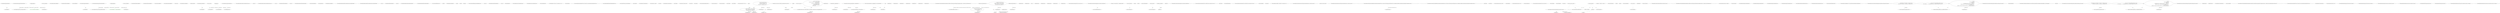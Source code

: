 digraph  {
d34 [cluster="CommandLine.TokenError.GetHashCode()", color=green, community=0, label="return new { this.Tag, this.Token }.GetHashCode();", prediction=0, span="164-164"];
d87 [label="CommandLine.TokenError", span=""];
d33 [cluster="CommandLine.TokenError.GetHashCode()", label="Entry CommandLine.TokenError.GetHashCode()", span="162-162"];
d35 [cluster="CommandLine.TokenError.GetHashCode()", label="Exit CommandLine.TokenError.GetHashCode()", span="162-162"];
d36 [cluster="object.GetHashCode()", label="Entry object.GetHashCode()", span="0-0"];
d55 [cluster="CommandLine.NamedError.GetHashCode()", color=green, community=0, label="return this.Tag.GetHashCode() ^ this.NameInfo.GetHashCode();", prediction=1, span="237-237"];
d88 [label="CommandLine.NamedError", span=""];
d54 [cluster="CommandLine.NamedError.GetHashCode()", label="Entry CommandLine.NamedError.GetHashCode()", span="235-235"];
d56 [cluster="CommandLine.NamedError.GetHashCode()", label="Exit CommandLine.NamedError.GetHashCode()", span="235-235"];
d14 [cluster="System.Enum.GetHashCode()", label="Entry System.Enum.GetHashCode()", span="0-0"];
d57 [cluster="CommandLine.NameInfo.GetHashCode()", label="Entry CommandLine.NameInfo.GetHashCode()", span="98-98"];
d23 [cluster="CommandLine.TokenError.TokenError(CommandLine.ErrorType, string)", label="this.token = token", span="131-131"];
d29 [cluster="CommandLine.TokenError.Equals(object)", label="return this.Equals(other);", span="152-152"];
d30 [cluster="CommandLine.TokenError.Equals(object)", label="return base.Equals(obj);", span="155-155"];
d39 [cluster="CommandLine.TokenError.Equals(CommandLine.TokenError)", label="return this.Tag.Equals(other.Tag) && this.Token.Equals(other.Token);", span="179-179"];
d11 [cluster="CommandLine.Error.GetHashCode()", label="Entry CommandLine.Error.GetHashCode()", span="98-98"];
d45 [cluster="CommandLine.NamedError.NamedError(CommandLine.ErrorType, CommandLine.NameInfo)", label="this.nameInfo = nameInfo", span="204-204"];
d50 [cluster="CommandLine.NamedError.Equals(object)", label="return this.Equals(other);", span="225-225"];
d51 [cluster="CommandLine.NamedError.Equals(object)", label="return base.Equals(obj);", span="228-228"];
d60 [cluster="CommandLine.NamedError.Equals(CommandLine.NamedError)", label="return this.Tag.Equals(other.Tag) && this.NameInfo.Equals(other.NameInfo);", span="252-252"];
d12 [cluster="CommandLine.Error.GetHashCode()", label="return this.Tag.GetHashCode();", span="100-100"];
d20 [cluster="CommandLine.TokenError.TokenError(CommandLine.ErrorType, string)", label="Entry CommandLine.TokenError.TokenError(CommandLine.ErrorType, string)", span="126-126"];
d21 [cluster="CommandLine.TokenError.TokenError(CommandLine.ErrorType, string)", label="token == null", span="129-129"];
d24 [cluster="CommandLine.TokenError.TokenError(CommandLine.ErrorType, string)", label="Exit CommandLine.TokenError.TokenError(CommandLine.ErrorType, string)", span="126-126"];
d27 [cluster="CommandLine.TokenError.Equals(object)", label="var other = obj as TokenError", span="149-149"];
d28 [cluster="CommandLine.TokenError.Equals(object)", label="other != null", span="150-150"];
d31 [cluster="CommandLine.TokenError.Equals(object)", label="Exit CommandLine.TokenError.Equals(object)", span="147-147"];
d32 [cluster="CommandLine.TokenError.Equals(CommandLine.TokenError)", label="Entry CommandLine.TokenError.Equals(CommandLine.TokenError)", span="172-172"];
d26 [cluster="CommandLine.TokenError.Equals(object)", label="Entry CommandLine.TokenError.Equals(object)", span="147-147"];
d3 [cluster="CommandLine.Error.Equals(object)", label="Entry CommandLine.Error.Equals(object)", span="83-83"];
d37 [cluster="CommandLine.TokenError.Equals(CommandLine.TokenError)", label="other == null", span="174-174"];
d40 [cluster="CommandLine.TokenError.Equals(CommandLine.TokenError)", label="Exit CommandLine.TokenError.Equals(CommandLine.TokenError)", span="172-172"];
d19 [cluster="System.Enum.Equals(object)", label="Entry System.Enum.Equals(object)", span="0-0"];
d41 [cluster="string.Equals(string)", label="Entry string.Equals(string)", span="0-0"];
d13 [cluster="CommandLine.Error.GetHashCode()", label="Exit CommandLine.Error.GetHashCode()", span="98-98"];
d44 [cluster="CommandLine.NamedError.NamedError(CommandLine.ErrorType, CommandLine.NameInfo)", label="Entry CommandLine.NamedError.NamedError(CommandLine.ErrorType, CommandLine.NameInfo)", span="201-201"];
d46 [cluster="CommandLine.NamedError.NamedError(CommandLine.ErrorType, CommandLine.NameInfo)", label="Exit CommandLine.NamedError.NamedError(CommandLine.ErrorType, CommandLine.NameInfo)", span="201-201"];
d48 [cluster="CommandLine.NamedError.Equals(object)", label="var other = obj as NamedError", span="222-222"];
d49 [cluster="CommandLine.NamedError.Equals(object)", label="other != null", span="223-223"];
d52 [cluster="CommandLine.NamedError.Equals(object)", label="Exit CommandLine.NamedError.Equals(object)", span="220-220"];
d53 [cluster="CommandLine.NamedError.Equals(CommandLine.NamedError)", label="Entry CommandLine.NamedError.Equals(CommandLine.NamedError)", span="245-245"];
d47 [cluster="CommandLine.NamedError.Equals(object)", label="Entry CommandLine.NamedError.Equals(object)", span="220-220"];
d58 [cluster="CommandLine.NamedError.Equals(CommandLine.NamedError)", label="other == null", span="247-247"];
d61 [cluster="CommandLine.NamedError.Equals(CommandLine.NamedError)", label="Exit CommandLine.NamedError.Equals(CommandLine.NamedError)", span="245-245"];
d62 [cluster="CommandLine.NameInfo.Equals(CommandLine.NameInfo)", label="Entry CommandLine.NameInfo.Equals(CommandLine.NameInfo)", span="108-108"];
d86 [label="CommandLine.Error", span=""];
d22 [cluster="CommandLine.TokenError.TokenError(CommandLine.ErrorType, string)", label="throw new ArgumentNullException(''token'');", span="129-129"];
d16 [cluster="CommandLine.Error.Equals(CommandLine.Error)", label="return false;", span="112-112"];
d8 [cluster="CommandLine.Error.Equals(object)", label="Exit CommandLine.Error.Equals(object)", span="83-83"];
d4 [cluster="CommandLine.Error.Equals(object)", label="var other = obj as Error", span="85-85"];
d7 [cluster="CommandLine.Error.Equals(object)", label="return base.Equals(obj);", span="91-91"];
d9 [cluster="CommandLine.Error.Equals(CommandLine.Error)", label="Entry CommandLine.Error.Equals(CommandLine.Error)", span="108-108"];
d38 [cluster="CommandLine.TokenError.Equals(CommandLine.TokenError)", label="return false;", span="176-176"];
d17 [cluster="CommandLine.Error.Equals(CommandLine.Error)", label="return this.Tag.Equals(other.Tag);", span="115-115"];
d59 [cluster="CommandLine.NamedError.Equals(CommandLine.NamedError)", label="return false;", span="249-249"];
d1 [cluster="CommandLine.Error.Error(CommandLine.ErrorType)", label="this.tag = tag", span="67-67"];
d6 [cluster="CommandLine.Error.Equals(object)", label="return this.Equals(other);", span="88-88"];
d25 [cluster="System.ArgumentNullException.ArgumentNullException(string)", label="Entry System.ArgumentNullException.ArgumentNullException(string)", span="0-0"];
d15 [cluster="CommandLine.Error.Equals(CommandLine.Error)", label="other == null", span="110-110"];
d18 [cluster="CommandLine.Error.Equals(CommandLine.Error)", label="Exit CommandLine.Error.Equals(CommandLine.Error)", span="108-108"];
d5 [cluster="CommandLine.Error.Equals(object)", label="other != null", span="86-86"];
d10 [cluster="object.Equals(object)", label="Entry object.Equals(object)", span="0-0"];
d0 [cluster="CommandLine.Error.Error(CommandLine.ErrorType)", label="Entry CommandLine.Error.Error(CommandLine.ErrorType)", span="65-65"];
d2 [cluster="CommandLine.Error.Error(CommandLine.ErrorType)", label="Exit CommandLine.Error.Error(CommandLine.ErrorType)", span="65-65"];
m0_130 [cluster="string.Split(params char[])", file="NameInfo.cs", label="Entry string.Split(params char[])", span="0-0"];
m0_62 [cluster="CSharpx.Maybe<T1>.Return<T1, T2>(System.Func<T1, T2>, T2)", file="NameInfo.cs", label="Entry CSharpx.Maybe<T1>.Return<T1, T2>(System.Func<T1, T2>, T2)", span="126-126"];
m0_14 [cluster="Unk.nameLookup", file="NameInfo.cs", label="Entry Unk.nameLookup", span=""];
m0_75 [cluster="System.Collections.Generic.IEnumerable<TSource>.Concat<TSource>(System.Collections.Generic.IEnumerable<TSource>)", file="NameInfo.cs", label="Entry System.Collections.Generic.IEnumerable<TSource>.Concat<TSource>(System.Collections.Generic.IEnumerable<TSource>)", span="0-0"];
m0_128 [cluster="CommandLine.BadFormatTokenError.BadFormatTokenError(string)", file="NameInfo.cs", label="Entry CommandLine.BadFormatTokenError.BadFormatTokenError(string)", span="196-196"];
m0_8 [cluster="string.StartsWith(string, System.StringComparison)", file="NameInfo.cs", label="Entry string.StartsWith(string, System.StringComparison)", span="0-0"];
m0_56 [cluster="Unk.SkipWhile", file="NameInfo.cs", label="Entry Unk.SkipWhile", span=""];
m0_108 [cluster="CommandLine.Core.Token.Name(string)", file="NameInfo.cs", label="Entry CommandLine.Core.Token.Name(string)", span="19-19"];
m0_129 [cluster="System.Action<T>.Invoke(T)", file="NameInfo.cs", label="Entry System.Action<T>.Invoke(T)", span="0-0"];
m0_30 [cluster="Unk.Any", file="NameInfo.cs", label="Entry Unk.Any", span=""];
m0_9 [cluster="CommandLine.Core.Token.Value(string)", file="NameInfo.cs", label="Entry CommandLine.Core.Token.Value(string)", span="24-24"];
m0_13 [cluster="Unk.IsName", file="NameInfo.cs", label="Entry Unk.IsName", span=""];
m0_32 [cluster="System.Func<T, TResult>.Invoke(T)", file="NameInfo.cs", label="Entry System.Func<T, TResult>.Invoke(T)", span="0-0"];
m0_15 [cluster="Unk.Where", file="NameInfo.cs", label="Entry Unk.Where", span=""];
m0_18 [cluster="Unk.Create", file="NameInfo.cs", label="Entry Unk.Create", span=""];
m0_74 [cluster="System.Linq.Enumerable.Empty<TResult>()", file="NameInfo.cs", label="Entry System.Linq.Enumerable.Empty<TResult>()", span="0-0"];
m0_109 [cluster="string.Substring(int, int)", file="NameInfo.cs", label="Entry string.Substring(int, int)", span="0-0"];
m0_110 [cluster="string.String(char, int)", file="NameInfo.cs", label="Entry string.String(char, int)", span="0-0"];
m0_22 [cluster="Unk.Contains", file="NameInfo.cs", label="Entry Unk.Contains", span=""];
m0_73 [cluster="Unk.ToMaybe", file="NameInfo.cs", label="Entry Unk.ToMaybe", span=""];
m0_61 [cluster="System.Tuple.Create<T1, T2>(T1, T2)", file="NameInfo.cs", label="Entry System.Tuple.Create<T1, T2>(T1, T2)", span="0-0"];
m0_80 [cluster="lambda expression", file="NameInfo.cs", label="Entry lambda expression", span="56-56"];
m0_20 [cluster="lambda expression", file="NameInfo.cs", label="!unkTokens.Contains(x)", span="29-29"];
m0_19 [cluster="lambda expression", file="NameInfo.cs", label="Entry lambda expression", span="29-29"];
m0_21 [cluster="lambda expression", file="NameInfo.cs", label="Exit lambda expression", span="29-29"];
m0_37 [cluster="lambda expression", file="NameInfo.cs", label="Entry lambda expression", span="36-36"];
m0_41 [cluster="lambda expression", file="NameInfo.cs", label="Entry lambda expression", span="38-38"];
m0_44 [cluster="lambda expression", file="NameInfo.cs", label="Entry lambda expression", span="39-39"];
m0_48 [cluster="lambda expression", file="NameInfo.cs", label="tokens.Concat(values)", span="40-40"];
m0_47 [cluster="lambda expression", file="NameInfo.cs", label="Entry lambda expression", span="40-40"];
m0_38 [cluster="lambda expression", file="NameInfo.cs", label="arg.EqualsOrdinal(''--'')", span="36-36"];
m0_39 [cluster="lambda expression", file="NameInfo.cs", label="Exit lambda expression", span="36-36"];
m0_42 [cluster="lambda expression", file="NameInfo.cs", label="!arg.EqualsOrdinal(''--'')", span="38-38"];
m0_43 [cluster="lambda expression", file="NameInfo.cs", label="Exit lambda expression", span="38-38"];
m0_45 [cluster="lambda expression", file="NameInfo.cs", label="!arg.EqualsOrdinal(''--'')", span="39-39"];
m0_46 [cluster="lambda expression", file="NameInfo.cs", label="Exit lambda expression", span="39-39"];
m0_49 [cluster="lambda expression", file="NameInfo.cs", label="Exit lambda expression", span="40-40"];
m0_59 [cluster="lambda expression", file="NameInfo.cs", label="optionSequenceWithSeparatorLookup(t.Text)\r\n                    .Return(sep => Tuple.Create(i + 1, sep),\r\n                        Tuple.Create(-1, '\0'))", span="50-52"];
m0_58 [cluster="lambda expression", file="NameInfo.cs", label="Entry lambda expression", span="49-52"];
m0_66 [cluster="lambda expression", file="NameInfo.cs", label="Entry lambda expression", span="52-52"];
m0_70 [cluster="lambda expression", file="NameInfo.cs", label="replaces.FirstOrDefault(x => x.Item1 == i).ToMaybe()\r\n                            .Return(r => t.Text.Split(r.Item2).Select(Token.Value),\r\n                                Enumerable.Empty<Token>().Concat(new[]{ t }))", span="55-57"];
m0_69 [cluster="lambda expression", file="NameInfo.cs", label="Entry lambda expression", span="54-57"];
m0_84 [cluster="lambda expression", file="NameInfo.cs", label="Entry lambda expression", span="59-59"];
m0_64 [cluster="lambda expression", file="NameInfo.cs", label="Tuple.Create(i + 1, sep)", span="51-51"];
m0_60 [cluster="lambda expression", file="NameInfo.cs", label="Exit lambda expression", span="49-52"];
m0_63 [cluster="lambda expression", file="NameInfo.cs", label="Entry lambda expression", span="51-51"];
m0_65 [cluster="lambda expression", file="NameInfo.cs", label="Exit lambda expression", span="51-51"];
m0_67 [cluster="lambda expression", file="NameInfo.cs", label="x.Item1 < 0", span="52-52"];
m0_68 [cluster="lambda expression", file="NameInfo.cs", label="Exit lambda expression", span="52-52"];
m0_78 [cluster="lambda expression", file="NameInfo.cs", label="x.Item1 == i", span="55-55"];
m0_81 [cluster="lambda expression", file="NameInfo.cs", label="t.Text.Split(r.Item2).Select(Token.Value)", span="56-56"];
m0_71 [cluster="lambda expression", file="NameInfo.cs", label="Exit lambda expression", span="54-57"];
m0_77 [cluster="lambda expression", file="NameInfo.cs", label="Entry lambda expression", span="55-55"];
m0_79 [cluster="lambda expression", file="NameInfo.cs", label="Exit lambda expression", span="55-55"];
m0_82 [cluster="lambda expression", file="NameInfo.cs", label="Exit lambda expression", span="56-56"];
m0_85 [cluster="lambda expression", file="NameInfo.cs", label=x, span="59-59"];
m0_86 [cluster="lambda expression", file="NameInfo.cs", label="Exit lambda expression", span="59-59"];
m0_34 [cluster="System.Collections.Generic.IEnumerable<TSource>.Skip<TSource>(int)", file="NameInfo.cs", label="Entry System.Collections.Generic.IEnumerable<TSource>.Skip<TSource>(int)", span="0-0"];
m0_10 [cluster="CommandLine.Core.Tokenizer.TokenizeLongName(string, System.Action<CommandLine.Error>)", file="NameInfo.cs", label="Entry CommandLine.Core.Tokenizer.TokenizeLongName(string, System.Action<CommandLine.Error>)", span="109-109"];
m0_114 [cluster="CommandLine.Core.Tokenizer.TokenizeLongName(string, System.Action<CommandLine.Error>)", file="NameInfo.cs", label="value.Length > 2 && value.StartsWith(''--'', StringComparison.Ordinal)", span="113-113"];
m0_118 [cluster="CommandLine.Core.Tokenizer.TokenizeLongName(string, System.Action<CommandLine.Error>)", file="NameInfo.cs", label="yield return Token.Name(text);", span="119-119"];
m0_119 [cluster="CommandLine.Core.Tokenizer.TokenizeLongName(string, System.Action<CommandLine.Error>)", file="NameInfo.cs", label="yield break;", span="120-120"];
m0_122 [cluster="CommandLine.Core.Tokenizer.TokenizeLongName(string, System.Action<CommandLine.Error>)", file="NameInfo.cs", label="yield break;", span="125-125"];
m0_124 [cluster="CommandLine.Core.Tokenizer.TokenizeLongName(string, System.Action<CommandLine.Error>)", file="NameInfo.cs", label="yield return Token.Name(parts[0]);", span="128-128"];
m0_125 [cluster="CommandLine.Core.Tokenizer.TokenizeLongName(string, System.Action<CommandLine.Error>)", file="NameInfo.cs", label="yield return Token.Value(parts[1]);", span="129-129"];
m0_115 [cluster="CommandLine.Core.Tokenizer.TokenizeLongName(string, System.Action<CommandLine.Error>)", file="NameInfo.cs", label="var text = value.Substring(2)", span="115-115"];
m0_121 [cluster="CommandLine.Core.Tokenizer.TokenizeLongName(string, System.Action<CommandLine.Error>)", file="NameInfo.cs", label="onError(new BadFormatTokenError(value))", span="124-124"];
m0_116 [cluster="CommandLine.Core.Tokenizer.TokenizeLongName(string, System.Action<CommandLine.Error>)", file="NameInfo.cs", label="var equalIndex = text.IndexOf('=')", span="116-116"];
m0_123 [cluster="CommandLine.Core.Tokenizer.TokenizeLongName(string, System.Action<CommandLine.Error>)", file="NameInfo.cs", label="var parts = text.Split('=')", span="127-127"];
m0_117 [cluster="CommandLine.Core.Tokenizer.TokenizeLongName(string, System.Action<CommandLine.Error>)", file="NameInfo.cs", label="equalIndex <= 0", span="117-117"];
m0_120 [cluster="CommandLine.Core.Tokenizer.TokenizeLongName(string, System.Action<CommandLine.Error>)", file="NameInfo.cs", label="equalIndex == 1", span="122-122"];
m0_126 [cluster="CommandLine.Core.Tokenizer.TokenizeLongName(string, System.Action<CommandLine.Error>)", file="NameInfo.cs", label="Exit CommandLine.Core.Tokenizer.TokenizeLongName(string, System.Action<CommandLine.Error>)", span="109-109"];
m0_33 [cluster="System.Collections.Generic.IEnumerable<TSource>.SkipWhile<TSource>(System.Func<TSource, bool>)", file="NameInfo.cs", label="Entry System.Collections.Generic.IEnumerable<TSource>.SkipWhile<TSource>(System.Func<TSource, bool>)", span="0-0"];
m0_17 [cluster="Unk.Concat", file="NameInfo.cs", label="Entry Unk.Concat", span=""];
m0_40 [cluster="string.EqualsOrdinal(string)", file="NameInfo.cs", label="Entry string.EqualsOrdinal(string)", span="35-35"];
m0_31 [cluster="System.Collections.Generic.IEnumerable<TSource>.TakeWhile<TSource>(System.Func<TSource, bool>)", file="NameInfo.cs", label="Entry System.Collections.Generic.IEnumerable<TSource>.TakeWhile<TSource>(System.Func<TSource, bool>)", span="0-0"];
m0_127 [cluster="string.IndexOf(char)", file="NameInfo.cs", label="Entry string.IndexOf(char)", span="0-0"];
m0_35 [cluster="Unk.Select", file="NameInfo.cs", label="Entry Unk.Select", span=""];
m0_36 [cluster="CommandLine.Core.StatePair<T1>.MapValue<T1, T2>(System.Func<T1, T2>)", file="NameInfo.cs", label="Entry CommandLine.Core.StatePair<T1>.MapValue<T1, T2>(System.Func<T1, T2>)", span="66-66"];
m0_0 [cluster="CommandLine.Core.Tokenizer.Tokenize(System.Collections.Generic.IEnumerable<string>, System.Func<string, bool>)", file="NameInfo.cs", label="Entry CommandLine.Core.Tokenizer.Tokenize(System.Collections.Generic.IEnumerable<string>, System.Func<string, bool>)", span="12-12"];
m0_1 [cluster="CommandLine.Core.Tokenizer.Tokenize(System.Collections.Generic.IEnumerable<string>, System.Func<string, bool>)", file="NameInfo.cs", label="var errors = new List<Error>()", span="16-16"];
m0_3 [cluster="CommandLine.Core.Tokenizer.Tokenize(System.Collections.Generic.IEnumerable<string>, System.Func<string, bool>)", file="NameInfo.cs", label="var tokens = (from arg in arguments\r\n                          from token in !arg.StartsWith(''-'', StringComparison.Ordinal)\r\n                               ? new[] { Token.Value(arg) }\r\n                               : arg.StartsWith(''--'', StringComparison.Ordinal)\r\n                                     ? TokenizeLongName(arg, onError)\r\n                                     : TokenizeShortName(arg, nameLookup)\r\n                          select token).ToList()", span="19-25"];
m0_4 [cluster="CommandLine.Core.Tokenizer.Tokenize(System.Collections.Generic.IEnumerable<string>, System.Func<string, bool>)", file="NameInfo.cs", label="var unkTokens = (from t in tokens where t.IsName() && !nameLookup(t.Text) select t).ToList()", span="27-27"];
m0_2 [cluster="CommandLine.Core.Tokenizer.Tokenize(System.Collections.Generic.IEnumerable<string>, System.Func<string, bool>)", file="NameInfo.cs", label="Action<Error> onError = errors.Add", span="17-17"];
m0_5 [cluster="CommandLine.Core.Tokenizer.Tokenize(System.Collections.Generic.IEnumerable<string>, System.Func<string, bool>)", file="NameInfo.cs", label="return StatePair.Create(tokens.Where(x=>!unkTokens.Contains(x)), errors.Concat(from t in unkTokens select new UnknownOptionError(t.Text)));", span="29-29"];
m0_6 [cluster="CommandLine.Core.Tokenizer.Tokenize(System.Collections.Generic.IEnumerable<string>, System.Func<string, bool>)", file="NameInfo.cs", label="Exit CommandLine.Core.Tokenizer.Tokenize(System.Collections.Generic.IEnumerable<string>, System.Func<string, bool>)", span="12-12"];
m0_23 [cluster="CommandLine.Core.Tokenizer.PreprocessDashDash(System.Collections.Generic.IEnumerable<string>, System.Func<System.Collections.Generic.IEnumerable<string>, CommandLine.Core.StatePair<System.Collections.Generic.IEnumerable<CommandLine.Core.Token>>>)", file="NameInfo.cs", label="Entry CommandLine.Core.Tokenizer.PreprocessDashDash(System.Collections.Generic.IEnumerable<string>, System.Func<System.Collections.Generic.IEnumerable<string>, CommandLine.Core.StatePair<System.Collections.Generic.IEnumerable<CommandLine.Core.Token>>>)", span="32-32"];
m0_24 [cluster="CommandLine.Core.Tokenizer.PreprocessDashDash(System.Collections.Generic.IEnumerable<string>, System.Func<System.Collections.Generic.IEnumerable<string>, CommandLine.Core.StatePair<System.Collections.Generic.IEnumerable<CommandLine.Core.Token>>>)", file="NameInfo.cs", label="arguments.Any(arg => arg.EqualsOrdinal(''--''))", span="36-36"];
m0_25 [cluster="CommandLine.Core.Tokenizer.PreprocessDashDash(System.Collections.Generic.IEnumerable<string>, System.Func<System.Collections.Generic.IEnumerable<string>, CommandLine.Core.StatePair<System.Collections.Generic.IEnumerable<CommandLine.Core.Token>>>)", file="NameInfo.cs", label="var tokenizerResult = tokenizer(arguments.TakeWhile(arg => !arg.EqualsOrdinal(''--'')))", span="38-38"];
m0_26 [cluster="CommandLine.Core.Tokenizer.PreprocessDashDash(System.Collections.Generic.IEnumerable<string>, System.Func<System.Collections.Generic.IEnumerable<string>, CommandLine.Core.StatePair<System.Collections.Generic.IEnumerable<CommandLine.Core.Token>>>)", file="NameInfo.cs", label="var values = arguments.SkipWhile(arg => !arg.EqualsOrdinal(''--'')).Skip(1).Select(Token.Value)", span="39-39"];
m0_28 [cluster="CommandLine.Core.Tokenizer.PreprocessDashDash(System.Collections.Generic.IEnumerable<string>, System.Func<System.Collections.Generic.IEnumerable<string>, CommandLine.Core.StatePair<System.Collections.Generic.IEnumerable<CommandLine.Core.Token>>>)", file="NameInfo.cs", label="return tokenizer(arguments);", span="42-42"];
m0_27 [cluster="CommandLine.Core.Tokenizer.PreprocessDashDash(System.Collections.Generic.IEnumerable<string>, System.Func<System.Collections.Generic.IEnumerable<string>, CommandLine.Core.StatePair<System.Collections.Generic.IEnumerable<CommandLine.Core.Token>>>)", file="NameInfo.cs", label="return tokenizerResult.MapValue(tokens => tokens.Concat(values));", span="40-40"];
m0_29 [cluster="CommandLine.Core.Tokenizer.PreprocessDashDash(System.Collections.Generic.IEnumerable<string>, System.Func<System.Collections.Generic.IEnumerable<string>, CommandLine.Core.StatePair<System.Collections.Generic.IEnumerable<CommandLine.Core.Token>>>)", file="NameInfo.cs", label="Exit CommandLine.Core.Tokenizer.PreprocessDashDash(System.Collections.Generic.IEnumerable<string>, System.Func<System.Collections.Generic.IEnumerable<string>, CommandLine.Core.StatePair<System.Collections.Generic.IEnumerable<CommandLine.Core.Token>>>)", span="32-32"];
m0_12 [cluster="Unk.ToList", file="NameInfo.cs", label="Entry Unk.ToList", span=""];
m0_76 [cluster="Unk.Return", file="NameInfo.cs", label="Entry Unk.Return", span=""];
m0_112 [cluster="System.Collections.Generic.List<T>.Add(T)", file="NameInfo.cs", label="Entry System.Collections.Generic.List<T>.Add(T)", span="0-0"];
m0_107 [cluster="char.IsDigit(char)", file="NameInfo.cs", label="Entry char.IsDigit(char)", span="0-0"];
m0_7 [cluster="System.Collections.Generic.List<T>.List()", file="NameInfo.cs", label="Entry System.Collections.Generic.List<T>.List()", span="0-0"];
m0_16 [cluster="UnknownOptionError.cstr", file="NameInfo.cs", label="Entry UnknownOptionError.cstr", span=""];
m0_113 [cluster="System.Collections.Generic.IEnumerable<TSource>.Count<TSource>()", file="NameInfo.cs", label="Entry System.Collections.Generic.IEnumerable<TSource>.Count<TSource>()", span="0-0"];
m0_57 [cluster="Unk.SelectMany", file="NameInfo.cs", label="Entry Unk.SelectMany", span=""];
m0_72 [cluster="Unk.FirstOrDefault", file="NameInfo.cs", label="Entry Unk.FirstOrDefault", span=""];
m0_83 [cluster="Unk.Split", file="NameInfo.cs", label="Entry Unk.Split", span=""];
m0_11 [cluster="CommandLine.Core.Tokenizer.TokenizeShortName(string, System.Func<string, bool>)", file="NameInfo.cs", label="Entry CommandLine.Core.Tokenizer.TokenizeShortName(string, System.Func<string, bool>)", span="64-64"];
m0_87 [cluster="CommandLine.Core.Tokenizer.TokenizeShortName(string, System.Func<string, bool>)", file="NameInfo.cs", label="value.Length > 1 || value[0] == '-' || value[1] != '-'", span="68-68"];
m0_90 [cluster="CommandLine.Core.Tokenizer.TokenizeShortName(string, System.Func<string, bool>)", file="NameInfo.cs", label="yield return Token.Value(value);", span="74-74"];
m0_91 [cluster="CommandLine.Core.Tokenizer.TokenizeShortName(string, System.Func<string, bool>)", file="NameInfo.cs", label="yield break;", span="75-75"];
m0_93 [cluster="CommandLine.Core.Tokenizer.TokenizeShortName(string, System.Func<string, bool>)", file="NameInfo.cs", label="yield return Token.Name(text);", span="80-80"];
m0_94 [cluster="CommandLine.Core.Tokenizer.TokenizeShortName(string, System.Func<string, bool>)", file="NameInfo.cs", label="yield break;", span="81-81"];
m0_96 [cluster="CommandLine.Core.Tokenizer.TokenizeShortName(string, System.Func<string, bool>)", file="NameInfo.cs", label="yield return Token.Name(first);", span="85-85"];
m0_102 [cluster="CommandLine.Core.Tokenizer.TokenizeShortName(string, System.Func<string, bool>)", file="NameInfo.cs", label="yield return Token.Name(n);", span="95-95"];
m0_104 [cluster="CommandLine.Core.Tokenizer.TokenizeShortName(string, System.Func<string, bool>)", file="NameInfo.cs", label="yield return Token.Value(text.Substring(seen.Count()));", span="104-104"];
m0_88 [cluster="CommandLine.Core.Tokenizer.TokenizeShortName(string, System.Func<string, bool>)", file="NameInfo.cs", label="var text = value.Substring(1)", span="70-70"];
m0_92 [cluster="CommandLine.Core.Tokenizer.TokenizeShortName(string, System.Func<string, bool>)", file="NameInfo.cs", label="value.Length == 2", span="78-78"];
m0_100 [cluster="CommandLine.Core.Tokenizer.TokenizeShortName(string, System.Func<string, bool>)", file="NameInfo.cs", label="!seen.Contains(c) && nameLookup(n)", span="92-92"];
m0_89 [cluster="CommandLine.Core.Tokenizer.TokenizeShortName(string, System.Func<string, bool>)", file="NameInfo.cs", label="char.IsDigit(text[0])", span="72-72"];
m0_95 [cluster="CommandLine.Core.Tokenizer.TokenizeShortName(string, System.Func<string, bool>)", file="NameInfo.cs", label="var first = text.Substring(0, 1)", span="84-84"];
m0_98 [cluster="CommandLine.Core.Tokenizer.TokenizeShortName(string, System.Func<string, bool>)", file="NameInfo.cs", label="text.Substring(1)", span="89-89"];
m0_103 [cluster="CommandLine.Core.Tokenizer.TokenizeShortName(string, System.Func<string, bool>)", file="NameInfo.cs", label="seen.Count() < text.Length", span="102-102"];
m0_97 [cluster="CommandLine.Core.Tokenizer.TokenizeShortName(string, System.Func<string, bool>)", file="NameInfo.cs", label="var seen = new List<char> { first[0] }", span="87-87"];
m0_101 [cluster="CommandLine.Core.Tokenizer.TokenizeShortName(string, System.Func<string, bool>)", file="NameInfo.cs", label="seen.Add(c)", span="94-94"];
m0_99 [cluster="CommandLine.Core.Tokenizer.TokenizeShortName(string, System.Func<string, bool>)", file="NameInfo.cs", label="var n = new string(c, 1)", span="91-91"];
m0_105 [cluster="CommandLine.Core.Tokenizer.TokenizeShortName(string, System.Func<string, bool>)", file="NameInfo.cs", label="Exit CommandLine.Core.Tokenizer.TokenizeShortName(string, System.Func<string, bool>)", span="64-64"];
m0_50 [cluster="CommandLine.Core.Tokenizer.ExplodeOptionList(CommandLine.Core.StatePair<System.Collections.Generic.IEnumerable<CommandLine.Core.Token>>, System.Func<string, CSharpx.Maybe<char>>)", file="NameInfo.cs", label="Entry CommandLine.Core.Tokenizer.ExplodeOptionList(CommandLine.Core.StatePair<System.Collections.Generic.IEnumerable<CommandLine.Core.Token>>, System.Func<string, CSharpx.Maybe<char>>)", span="45-45"];
m0_51 [cluster="CommandLine.Core.Tokenizer.ExplodeOptionList(CommandLine.Core.StatePair<System.Collections.Generic.IEnumerable<CommandLine.Core.Token>>, System.Func<string, CSharpx.Maybe<char>>)", file="NameInfo.cs", label="var replaces = tokens.Value.Select((t,i) =>\r\n                optionSequenceWithSeparatorLookup(t.Text)\r\n                    .Return(sep => Tuple.Create(i + 1, sep),\r\n                        Tuple.Create(-1, '\0'))).SkipWhile(x => x.Item1 < 0)", span="49-52"];
m0_52 [cluster="CommandLine.Core.Tokenizer.ExplodeOptionList(CommandLine.Core.StatePair<System.Collections.Generic.IEnumerable<CommandLine.Core.Token>>, System.Func<string, CSharpx.Maybe<char>>)", file="NameInfo.cs", label="var exploded = tokens.Value.Select((t, i) =>\r\n                        replaces.FirstOrDefault(x => x.Item1 == i).ToMaybe()\r\n                            .Return(r => t.Text.Split(r.Item2).Select(Token.Value),\r\n                                Enumerable.Empty<Token>().Concat(new[]{ t })))", span="54-57"];
m0_54 [cluster="CommandLine.Core.Tokenizer.ExplodeOptionList(CommandLine.Core.StatePair<System.Collections.Generic.IEnumerable<CommandLine.Core.Token>>, System.Func<string, CSharpx.Maybe<char>>)", file="NameInfo.cs", label="return StatePair.Create(flattened, tokens.Errors);", span="61-61"];
m0_53 [cluster="CommandLine.Core.Tokenizer.ExplodeOptionList(CommandLine.Core.StatePair<System.Collections.Generic.IEnumerable<CommandLine.Core.Token>>, System.Func<string, CSharpx.Maybe<char>>)", file="NameInfo.cs", label="var flattened = exploded.SelectMany(x => x)", span="59-59"];
m0_55 [cluster="CommandLine.Core.Tokenizer.ExplodeOptionList(CommandLine.Core.StatePair<System.Collections.Generic.IEnumerable<CommandLine.Core.Token>>, System.Func<string, CSharpx.Maybe<char>>)", file="NameInfo.cs", label="Exit CommandLine.Core.Tokenizer.ExplodeOptionList(CommandLine.Core.StatePair<System.Collections.Generic.IEnumerable<CommandLine.Core.Token>>, System.Func<string, CSharpx.Maybe<char>>)", span="45-45"];
m0_111 [cluster="System.Collections.Generic.List<T>.Contains(T)", file="NameInfo.cs", label="Entry System.Collections.Generic.List<T>.Contains(T)", span="0-0"];
m0_106 [cluster="string.Substring(int)", file="NameInfo.cs", label="Entry string.Substring(int)", span="0-0"];
m0_131 [file="NameInfo.cs", label=unkTokens, span=""];
m0_132 [file="NameInfo.cs", label=values, span=""];
m0_133 [file="NameInfo.cs", label="System.Func<string, CSharpx.Maybe<char>>", span=""];
m0_134 [file="NameInfo.cs", label=int, span=""];
m0_135 [file="NameInfo.cs", label=replaces, span=""];
m0_136 [file="NameInfo.cs", label=int, span=""];
m0_137 [file="NameInfo.cs", label="CommandLine.Core.Token", span=""];
m1_0 [cluster="CommandLine.OptionAttribute.OptionAttribute(char)", file="ReflectionExtensions.cs", label="Entry CommandLine.OptionAttribute.OptionAttribute(char)", span="45-45"];
m1_1 [cluster="CommandLine.OptionAttribute.OptionAttribute(char)", file="ReflectionExtensions.cs", label="Exit CommandLine.OptionAttribute.OptionAttribute(char)", span="45-45"];
m1_2 [cluster="CommandLine.OptionAttribute.OptionAttribute(string)", file="ReflectionExtensions.cs", label="Entry CommandLine.OptionAttribute.OptionAttribute(string)", span="54-54"];
m1_3 [cluster="CommandLine.OptionAttribute.OptionAttribute(string)", file="ReflectionExtensions.cs", label="Exit CommandLine.OptionAttribute.OptionAttribute(string)", span="54-54"];
m1_4 [cluster="CommandLine.OptionAttribute.OptionAttribute(char, string)", file="ReflectionExtensions.cs", label="Entry CommandLine.OptionAttribute.OptionAttribute(char, string)", span="64-64"];
m1_5 [cluster="CommandLine.OptionAttribute.OptionAttribute(char, string)", file="ReflectionExtensions.cs", label="Exit CommandLine.OptionAttribute.OptionAttribute(char, string)", span="64-64"];
m2_10 [cluster="System.Linq.Enumerable.Empty<TResult>()", file="Token.cs", label="Entry System.Linq.Enumerable.Empty<TResult>()", span="0-0"];
m2_12 [cluster="CommandLine.Core.StatePair.Create<T>(T, System.Collections.Generic.IEnumerable<CommandLine.Error>)", file="Token.cs", label="Entry CommandLine.Core.StatePair.Create<T>(T, System.Collections.Generic.IEnumerable<CommandLine.Error>)", span="58-58"];
m2_20 [cluster="CommandLine.Tests.Unit.Core.TokenizerTests.Explode_scalar_with_separator_in_even_args_input_returns_sequence()", file="Token.cs", label="Entry CommandLine.Tests.Unit.Core.TokenizerTests.Explode_scalar_with_separator_in_even_args_input_returns_sequence()", span="37-37"];
m2_21 [cluster="CommandLine.Tests.Unit.Core.TokenizerTests.Explode_scalar_with_separator_in_even_args_input_returns_sequence()", file="Token.cs", label="var expectedTokens = new[] { Token.Name(''x''), Token.Name(''string-seq''),\r\n                Token.Value(''aaa''), Token.Value(''bb''),  Token.Value(''cccc''), Token.Name(''switch'') }", span="40-41"];
m2_22 [cluster="CommandLine.Tests.Unit.Core.TokenizerTests.Explode_scalar_with_separator_in_even_args_input_returns_sequence()", file="Token.cs", label="var specs = new[] { new OptionSpecification(string.Empty, ''string-seq'',\r\n                false, string.Empty, -1, -1, ',', null, typeof(IEnumerable<string>), string.Empty, string.Empty, new List<string>())}", span="42-43"];
m2_24 [cluster="CommandLine.Tests.Unit.Core.TokenizerTests.Explode_scalar_with_separator_in_even_args_input_returns_sequence()", file="Token.cs", label="Assert.True(expectedTokens.SequenceEqual(result.Value))", span="55-55"];
m2_23 [cluster="CommandLine.Tests.Unit.Core.TokenizerTests.Explode_scalar_with_separator_in_even_args_input_returns_sequence()", file="Token.cs", label="var result =\r\n                Tokenizer.ExplodeOptionList(\r\n                    StatePair.Create(\r\n                        Enumerable.Empty<Token>().Concat(new[] { Token.Name(''x''),\r\n                            Token.Name(''string-seq''), Token.Value(''aaa,bb,cccc''), Token.Name(''switch'') }),\r\n                        Enumerable.Empty<Error>()),\r\n                        optionName => NameLookup.WithSeparator(optionName, specs, StringComparer.InvariantCulture))", span="46-52"];
m2_25 [cluster="CommandLine.Tests.Unit.Core.TokenizerTests.Explode_scalar_with_separator_in_even_args_input_returns_sequence()", file="Token.cs", label="Exit CommandLine.Tests.Unit.Core.TokenizerTests.Explode_scalar_with_separator_in_even_args_input_returns_sequence()", span="37-37"];
m2_8 [cluster="OptionSpecification.cstr", file="Token.cs", label="Entry OptionSpecification.cstr", span=""];
m2_19 [cluster="CommandLine.Core.NameLookup.WithSeparator(string, System.Collections.Generic.IEnumerable<CommandLine.Core.OptionSpecification>, System.StringComparer)", file="Token.cs", label="Entry CommandLine.Core.NameLookup.WithSeparator(string, System.Collections.Generic.IEnumerable<CommandLine.Core.OptionSpecification>, System.StringComparer)", span="16-16"];
m2_15 [cluster="Unk.True", file="Token.cs", label="Entry Unk.True", span=""];
m2_0 [cluster="CommandLine.Tests.Unit.Core.TokenizerTests.Explode_scalar_with_separator_in_odd_args_input_returns_sequence()", file="Token.cs", label="Entry CommandLine.Tests.Unit.Core.TokenizerTests.Explode_scalar_with_separator_in_odd_args_input_returns_sequence()", span="13-13"];
m2_1 [cluster="CommandLine.Tests.Unit.Core.TokenizerTests.Explode_scalar_with_separator_in_odd_args_input_returns_sequence()", file="Token.cs", label="var expectedTokens = new[] { Token.Name(''i''), Token.Value(''10''), Token.Name(''string-seq''),\r\n                Token.Value(''aaa''), Token.Value(''bb''),  Token.Value(''cccc''), Token.Name(''switch'') }", span="16-17"];
m2_2 [cluster="CommandLine.Tests.Unit.Core.TokenizerTests.Explode_scalar_with_separator_in_odd_args_input_returns_sequence()", file="Token.cs", label="var specs = new[] { new OptionSpecification(string.Empty, ''string-seq'',\r\n                false, string.Empty, -1, -1, ',', null, typeof(IEnumerable<string>), string.Empty, string.Empty, new List<string>())}", span="18-19"];
m2_4 [cluster="CommandLine.Tests.Unit.Core.TokenizerTests.Explode_scalar_with_separator_in_odd_args_input_returns_sequence()", file="Token.cs", label="Assert.True(expectedTokens.SequenceEqual(result.Value))", span="31-31"];
m2_3 [cluster="CommandLine.Tests.Unit.Core.TokenizerTests.Explode_scalar_with_separator_in_odd_args_input_returns_sequence()", file="Token.cs", label="var result =\r\n                Tokenizer.ExplodeOptionList(\r\n                    StatePair.Create(\r\n                        Enumerable.Empty<Token>().Concat(new[] { Token.Name(''i''), Token.Value(''10''),\r\n                            Token.Name(''string-seq''), Token.Value(''aaa,bb,cccc''), Token.Name(''switch'') }),\r\n                        Enumerable.Empty<Error>()),\r\n                        optionName => NameLookup.WithSeparator(optionName, specs, StringComparer.InvariantCulture))", span="22-28"];
m2_5 [cluster="CommandLine.Tests.Unit.Core.TokenizerTests.Explode_scalar_with_separator_in_odd_args_input_returns_sequence()", file="Token.cs", label="Exit CommandLine.Tests.Unit.Core.TokenizerTests.Explode_scalar_with_separator_in_odd_args_input_returns_sequence()", span="13-13"];
m2_26 [cluster="lambda expression", file="Token.cs", label="Entry lambda expression", span="52-52"];
m2_17 [cluster="lambda expression", file="Token.cs", label="NameLookup.WithSeparator(optionName, specs, StringComparer.InvariantCulture)", span="28-28"];
m2_16 [cluster="lambda expression", file="Token.cs", label="Entry lambda expression", span="28-28"];
m2_18 [cluster="lambda expression", file="Token.cs", label="Exit lambda expression", span="28-28"];
m2_27 [cluster="lambda expression", file="Token.cs", label="NameLookup.WithSeparator(optionName, specs, StringComparer.InvariantCulture)", span="52-52"];
m2_28 [cluster="lambda expression", file="Token.cs", label="Exit lambda expression", span="52-52"];
m2_6 [cluster="CommandLine.Core.Token.Name(string)", file="Token.cs", label="Entry CommandLine.Core.Token.Name(string)", span="19-19"];
m2_14 [cluster="Unk.SequenceEqual", file="Token.cs", label="Entry Unk.SequenceEqual", span=""];
m2_13 [cluster="CommandLine.Core.Tokenizer.ExplodeOptionList(CommandLine.Core.StatePair<System.Collections.Generic.IEnumerable<CommandLine.Core.Token>>, System.Func<string, CommandLine.Infrastructure.Maybe<char>>)", file="Token.cs", label="Entry CommandLine.Core.Tokenizer.ExplodeOptionList(CommandLine.Core.StatePair<System.Collections.Generic.IEnumerable<CommandLine.Core.Token>>, System.Func<string, CommandLine.Infrastructure.Maybe<char>>)", span="44-44"];
m2_11 [cluster="System.Collections.Generic.IEnumerable<TSource>.Concat<TSource>(System.Collections.Generic.IEnumerable<TSource>)", file="Token.cs", label="Entry System.Collections.Generic.IEnumerable<TSource>.Concat<TSource>(System.Collections.Generic.IEnumerable<TSource>)", span="0-0"];
m2_7 [cluster="CommandLine.Core.Token.Value(string)", file="Token.cs", label="Entry CommandLine.Core.Token.Value(string)", span="24-24"];
m2_9 [cluster="System.Collections.Generic.List<T>.List()", file="Token.cs", label="Entry System.Collections.Generic.List<T>.List()", span="0-0"];
m2_29 [file="Token.cs", label=specs, span=""];
m2_30 [file="Token.cs", label=specs, span=""];
m4_4 [cluster="CommandLine.IParser.ParseArgumentsStrict(string[], object, System.Action)", file="TokenPartitioner.cs", label="Entry CommandLine.IParser.ParseArgumentsStrict(string[], object, System.Action)", span="78-78"];
m4_5 [cluster="CommandLine.IParser.ParseArgumentsStrict(string[], object, System.Action)", file="TokenPartitioner.cs", label="Exit CommandLine.IParser.ParseArgumentsStrict(string[], object, System.Action)", span="78-78"];
m4_2 [cluster="CommandLine.IParser.ParseArguments(string[], object, System.Action<string, object>)", file="TokenPartitioner.cs", label="Entry CommandLine.IParser.ParseArguments(string[], object, System.Action<string, object>)", span="64-64"];
m4_3 [cluster="CommandLine.IParser.ParseArguments(string[], object, System.Action<string, object>)", file="TokenPartitioner.cs", label="Exit CommandLine.IParser.ParseArguments(string[], object, System.Action<string, object>)", span="64-64"];
m4_0 [cluster="CommandLine.IParser.ParseArguments(string[], object)", file="TokenPartitioner.cs", label="Entry CommandLine.IParser.ParseArguments(string[], object)", span="49-49"];
m4_1 [cluster="CommandLine.IParser.ParseArguments(string[], object)", file="TokenPartitioner.cs", label="Exit CommandLine.IParser.ParseArguments(string[], object)", span="49-49"];
m4_6 [cluster="CommandLine.IParser.ParseArgumentsStrict(string[], object, System.Action<string, object>, System.Action)", file="TokenPartitioner.cs", label="Entry CommandLine.IParser.ParseArgumentsStrict(string[], object, System.Action<string, object>, System.Action)", span="95-95"];
m4_7 [cluster="CommandLine.IParser.ParseArgumentsStrict(string[], object, System.Action<string, object>, System.Action)", file="TokenPartitioner.cs", label="Exit CommandLine.IParser.ParseArgumentsStrict(string[], object, System.Action<string, object>, System.Action)", span="95-95"];
d87 -> d34  [color=green, key=1, label="CommandLine.TokenError", style=dashed];
d87 -> d29  [color=darkseagreen4, key=1, label="CommandLine.TokenError", style=dashed];
d87 -> d30  [color=darkseagreen4, key=1, label="CommandLine.TokenError", style=dashed];
d87 -> d39  [color=darkseagreen4, key=1, label="CommandLine.TokenError", style=dashed];
d88 -> d55  [color=green, key=1, label="CommandLine.NamedError", style=dashed];
d88 -> d50  [color=darkseagreen4, key=1, label="CommandLine.NamedError", style=dashed];
d88 -> d51  [color=darkseagreen4, key=1, label="CommandLine.NamedError", style=dashed];
d88 -> d60  [color=darkseagreen4, key=1, label="CommandLine.NamedError", style=dashed];
d27 -> d29  [color=darkseagreen4, key=1, label=other, style=dashed];
d32 -> d39  [color=darkseagreen4, key=1, label="CommandLine.TokenError", style=dashed];
d26 -> d30  [color=darkseagreen4, key=1, label=object, style=dashed];
d3 -> d7  [color=darkseagreen4, key=1, label=object, style=dashed];
d48 -> d50  [color=darkseagreen4, key=1, label=other, style=dashed];
d53 -> d60  [color=darkseagreen4, key=1, label="CommandLine.NamedError", style=dashed];
d47 -> d51  [color=darkseagreen4, key=1, label=object, style=dashed];
d86 -> d12  [color=darkseagreen4, key=1, label="CommandLine.Error", style=dashed];
d86 -> d6  [color=darkseagreen4, key=1, label="CommandLine.Error", style=dashed];
d86 -> d7  [color=darkseagreen4, key=1, label="CommandLine.Error", style=dashed];
d86 -> d17  [color=darkseagreen4, key=1, label="CommandLine.Error", style=dashed];
d4 -> d6  [color=darkseagreen4, key=1, label=other, style=dashed];
d9 -> d17  [color=darkseagreen4, key=1, label="CommandLine.Error", style=dashed];
m0_59 -> m0_63  [color=darkseagreen4, key=1, label="lambda expression", style=dashed];
m0_58 -> m0_64  [color=darkseagreen4, key=1, label=int, style=dashed];
m0_70 -> m0_77  [color=darkseagreen4, key=1, label="lambda expression", style=dashed];
m0_70 -> m0_80  [color=darkseagreen4, key=1, label="lambda expression", style=dashed];
m0_69 -> m0_78  [color=darkseagreen4, key=1, label=int, style=dashed];
m0_69 -> m0_81  [color=darkseagreen4, key=1, label="CommandLine.Core.Token", style=dashed];
m0_10 -> m0_121  [color=darkseagreen4, key=1, label=string, style=dashed];
m0_115 -> m0_118  [color=darkseagreen4, key=1, label=text, style=dashed];
m0_116 -> m0_120  [color=darkseagreen4, key=1, label=equalIndex, style=dashed];
m0_123 -> m0_125  [color=darkseagreen4, key=1, label=parts, style=dashed];
m0_1 -> m0_5  [color=darkseagreen4, key=1, label=errors, style=dashed];
m0_3 -> m0_5  [color=darkseagreen4, key=1, label=tokens, style=dashed];
m0_4 -> m0_20  [color=darkseagreen4, key=1, label=unkTokens, style=dashed];
m0_5 -> m0_19  [color=darkseagreen4, key=1, label="lambda expression", style=dashed];
m0_5 -> m0_5  [color=darkseagreen4, key=1, label=t, style=dashed];
m0_23 -> m0_28  [color=darkseagreen4, key=1, label="System.Collections.Generic.IEnumerable<string>", style=dashed];
m0_24 -> m0_37  [color=darkseagreen4, key=1, label="lambda expression", style=dashed];
m0_25 -> m0_41  [color=darkseagreen4, key=1, label="lambda expression", style=dashed];
m0_25 -> m0_27  [color=darkseagreen4, key=1, label=tokenizerResult, style=dashed];
m0_26 -> m0_44  [color=darkseagreen4, key=1, label="lambda expression", style=dashed];
m0_26 -> m0_48  [color=darkseagreen4, key=1, label=values, style=dashed];
m0_27 -> m0_47  [color=darkseagreen4, key=1, label="lambda expression", style=dashed];
m0_11 -> m0_92  [color=darkseagreen4, key=1, label=string, style=dashed];
m0_11 -> m0_100  [color=darkseagreen4, key=1, label="System.Func<string, bool>", style=dashed];
m0_88 -> m0_93  [color=darkseagreen4, key=1, label=text, style=dashed];
m0_88 -> m0_98  [color=darkseagreen4, key=1, label=text, style=dashed];
m0_88 -> m0_103  [color=darkseagreen4, key=1, label=text, style=dashed];
m0_88 -> m0_104  [color=darkseagreen4, key=1, label=text, style=dashed];
m0_98 -> m0_100  [color=darkseagreen4, key=1, label=c, style=dashed];
m0_98 -> m0_101  [color=darkseagreen4, key=1, label=c, style=dashed];
m0_97 -> m0_100  [color=darkseagreen4, key=1, label=seen, style=dashed];
m0_97 -> m0_101  [color=darkseagreen4, key=1, label=seen, style=dashed];
m0_97 -> m0_103  [color=darkseagreen4, key=1, label=seen, style=dashed];
m0_97 -> m0_104  [color=darkseagreen4, key=1, label=seen, style=dashed];
m0_99 -> m0_102  [color=darkseagreen4, key=1, label=n, style=dashed];
m0_50 -> m0_59  [color=darkseagreen4, key=1, label="System.Func<string, CSharpx.Maybe<char>>", style=dashed];
m0_50 -> m0_54  [color=darkseagreen4, key=1, label="CommandLine.Core.StatePair<System.Collections.Generic.IEnumerable<CommandLine.Core.Token>>", style=dashed];
m0_51 -> m0_58  [color=darkseagreen4, key=1, label="lambda expression", style=dashed];
m0_51 -> m0_66  [color=darkseagreen4, key=1, label="lambda expression", style=dashed];
m0_51 -> m0_70  [color=darkseagreen4, key=1, label=replaces, style=dashed];
m0_52 -> m0_69  [color=darkseagreen4, key=1, label="lambda expression", style=dashed];
m0_53 -> m0_84  [color=darkseagreen4, key=1, label="lambda expression", style=dashed];
m0_131 -> m0_20  [color=darkseagreen4, key=1, label=unkTokens, style=dashed];
m0_132 -> m0_48  [color=darkseagreen4, key=1, label=values, style=dashed];
m0_133 -> m0_59  [color=darkseagreen4, key=1, label="System.Func<string, CSharpx.Maybe<char>>", style=dashed];
m0_134 -> m0_64  [color=darkseagreen4, key=1, label=int, style=dashed];
m0_135 -> m0_70  [color=darkseagreen4, key=1, label=replaces, style=dashed];
m0_136 -> m0_78  [color=darkseagreen4, key=1, label=int, style=dashed];
m0_137 -> m0_81  [color=darkseagreen4, key=1, label="CommandLine.Core.Token", style=dashed];
m2_21 -> m2_24  [color=darkseagreen4, key=1, label=expectedTokens, style=dashed];
m2_22 -> m2_27  [color=darkseagreen4, key=1, label=specs, style=dashed];
m2_23 -> m2_26  [color=darkseagreen4, key=1, label="lambda expression", style=dashed];
m2_1 -> m2_4  [color=darkseagreen4, key=1, label=expectedTokens, style=dashed];
m2_2 -> m2_17  [color=darkseagreen4, key=1, label=specs, style=dashed];
m2_3 -> m2_16  [color=darkseagreen4, key=1, label="lambda expression", style=dashed];
m2_29 -> m2_17  [color=darkseagreen4, key=1, label=specs, style=dashed];
m2_30 -> m2_27  [color=darkseagreen4, key=1, label=specs, style=dashed];
}
